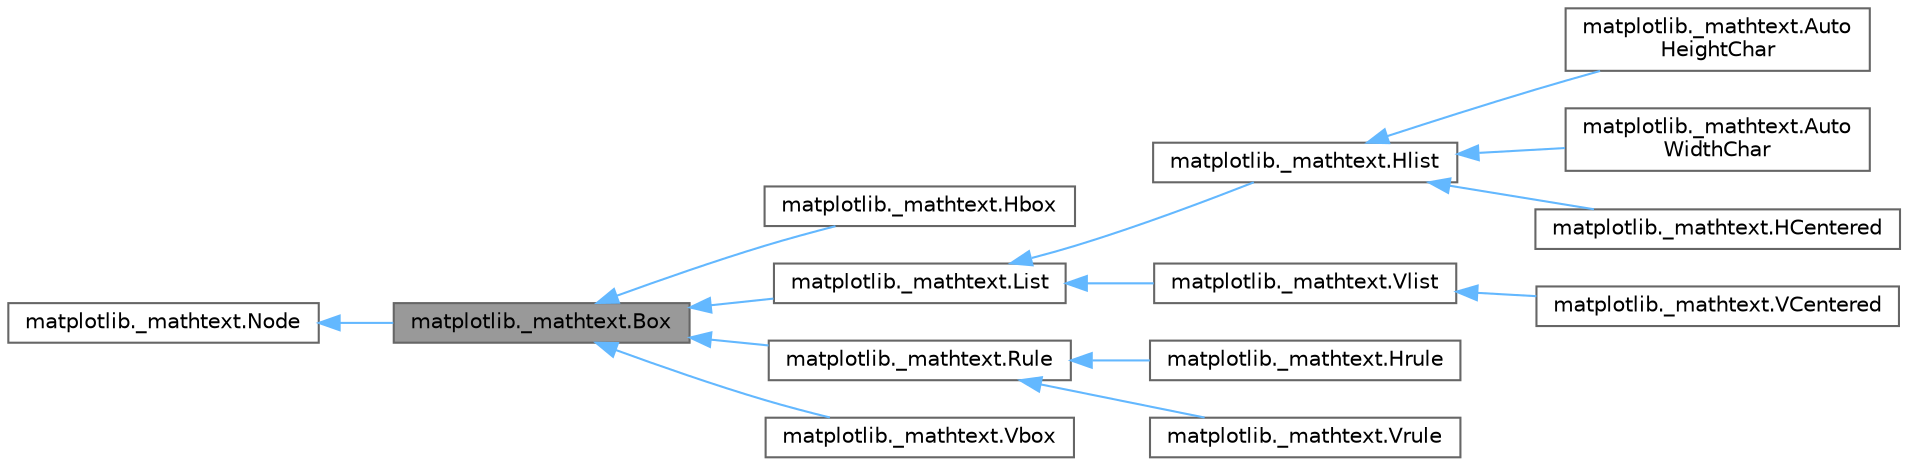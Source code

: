 digraph "matplotlib._mathtext.Box"
{
 // LATEX_PDF_SIZE
  bgcolor="transparent";
  edge [fontname=Helvetica,fontsize=10,labelfontname=Helvetica,labelfontsize=10];
  node [fontname=Helvetica,fontsize=10,shape=box,height=0.2,width=0.4];
  rankdir="LR";
  Node1 [id="Node000001",label="matplotlib._mathtext.Box",height=0.2,width=0.4,color="gray40", fillcolor="grey60", style="filled", fontcolor="black",tooltip=" "];
  Node2 -> Node1 [id="edge1_Node000001_Node000002",dir="back",color="steelblue1",style="solid",tooltip=" "];
  Node2 [id="Node000002",label="matplotlib._mathtext.Node",height=0.2,width=0.4,color="gray40", fillcolor="white", style="filled",URL="$db/dfa/classmatplotlib_1_1__mathtext_1_1Node.html",tooltip=" "];
  Node1 -> Node3 [id="edge2_Node000001_Node000003",dir="back",color="steelblue1",style="solid",tooltip=" "];
  Node3 [id="Node000003",label="matplotlib._mathtext.Hbox",height=0.2,width=0.4,color="gray40", fillcolor="white", style="filled",URL="$d3/dac/classmatplotlib_1_1__mathtext_1_1Hbox.html",tooltip=" "];
  Node1 -> Node4 [id="edge3_Node000001_Node000004",dir="back",color="steelblue1",style="solid",tooltip=" "];
  Node4 [id="Node000004",label="matplotlib._mathtext.List",height=0.2,width=0.4,color="gray40", fillcolor="white", style="filled",URL="$d1/d20/classmatplotlib_1_1__mathtext_1_1List.html",tooltip=" "];
  Node4 -> Node5 [id="edge4_Node000004_Node000005",dir="back",color="steelblue1",style="solid",tooltip=" "];
  Node5 [id="Node000005",label="matplotlib._mathtext.Hlist",height=0.2,width=0.4,color="gray40", fillcolor="white", style="filled",URL="$db/d64/classmatplotlib_1_1__mathtext_1_1Hlist.html",tooltip=" "];
  Node5 -> Node6 [id="edge5_Node000005_Node000006",dir="back",color="steelblue1",style="solid",tooltip=" "];
  Node6 [id="Node000006",label="matplotlib._mathtext.Auto\lHeightChar",height=0.2,width=0.4,color="gray40", fillcolor="white", style="filled",URL="$dc/d88/classmatplotlib_1_1__mathtext_1_1AutoHeightChar.html",tooltip=" "];
  Node5 -> Node7 [id="edge6_Node000005_Node000007",dir="back",color="steelblue1",style="solid",tooltip=" "];
  Node7 [id="Node000007",label="matplotlib._mathtext.Auto\lWidthChar",height=0.2,width=0.4,color="gray40", fillcolor="white", style="filled",URL="$d6/dd7/classmatplotlib_1_1__mathtext_1_1AutoWidthChar.html",tooltip=" "];
  Node5 -> Node8 [id="edge7_Node000005_Node000008",dir="back",color="steelblue1",style="solid",tooltip=" "];
  Node8 [id="Node000008",label="matplotlib._mathtext.HCentered",height=0.2,width=0.4,color="gray40", fillcolor="white", style="filled",URL="$d8/d88/classmatplotlib_1_1__mathtext_1_1HCentered.html",tooltip=" "];
  Node4 -> Node9 [id="edge8_Node000004_Node000009",dir="back",color="steelblue1",style="solid",tooltip=" "];
  Node9 [id="Node000009",label="matplotlib._mathtext.Vlist",height=0.2,width=0.4,color="gray40", fillcolor="white", style="filled",URL="$d6/d9f/classmatplotlib_1_1__mathtext_1_1Vlist.html",tooltip=" "];
  Node9 -> Node10 [id="edge9_Node000009_Node000010",dir="back",color="steelblue1",style="solid",tooltip=" "];
  Node10 [id="Node000010",label="matplotlib._mathtext.VCentered",height=0.2,width=0.4,color="gray40", fillcolor="white", style="filled",URL="$dc/d4e/classmatplotlib_1_1__mathtext_1_1VCentered.html",tooltip=" "];
  Node1 -> Node11 [id="edge10_Node000001_Node000011",dir="back",color="steelblue1",style="solid",tooltip=" "];
  Node11 [id="Node000011",label="matplotlib._mathtext.Rule",height=0.2,width=0.4,color="gray40", fillcolor="white", style="filled",URL="$d1/dbe/classmatplotlib_1_1__mathtext_1_1Rule.html",tooltip=" "];
  Node11 -> Node12 [id="edge11_Node000011_Node000012",dir="back",color="steelblue1",style="solid",tooltip=" "];
  Node12 [id="Node000012",label="matplotlib._mathtext.Hrule",height=0.2,width=0.4,color="gray40", fillcolor="white", style="filled",URL="$df/dbc/classmatplotlib_1_1__mathtext_1_1Hrule.html",tooltip=" "];
  Node11 -> Node13 [id="edge12_Node000011_Node000013",dir="back",color="steelblue1",style="solid",tooltip=" "];
  Node13 [id="Node000013",label="matplotlib._mathtext.Vrule",height=0.2,width=0.4,color="gray40", fillcolor="white", style="filled",URL="$d5/dd3/classmatplotlib_1_1__mathtext_1_1Vrule.html",tooltip=" "];
  Node1 -> Node14 [id="edge13_Node000001_Node000014",dir="back",color="steelblue1",style="solid",tooltip=" "];
  Node14 [id="Node000014",label="matplotlib._mathtext.Vbox",height=0.2,width=0.4,color="gray40", fillcolor="white", style="filled",URL="$d5/de9/classmatplotlib_1_1__mathtext_1_1Vbox.html",tooltip=" "];
}
